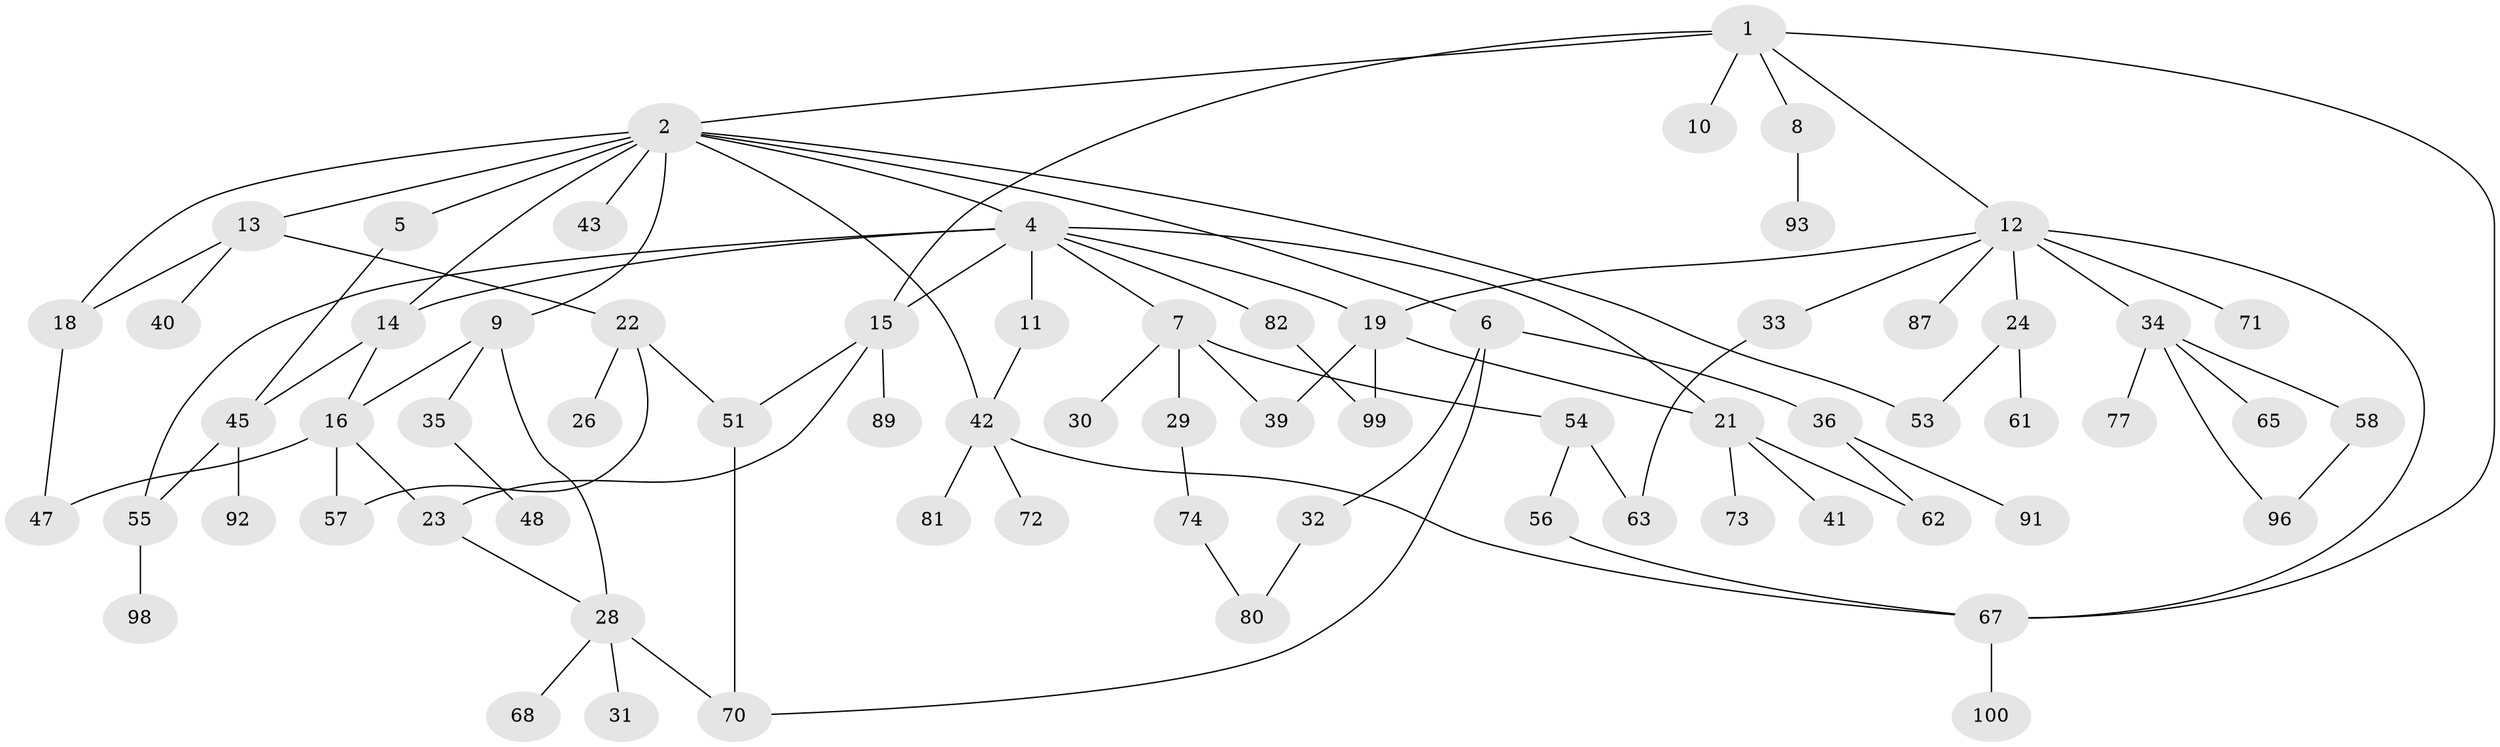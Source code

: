 // original degree distribution, {6: 0.02, 3: 0.2, 10: 0.01, 9: 0.02, 2: 0.31, 4: 0.08, 1: 0.31, 5: 0.05}
// Generated by graph-tools (version 1.1) at 2025/38/02/21/25 10:38:51]
// undirected, 70 vertices, 95 edges
graph export_dot {
graph [start="1"]
  node [color=gray90,style=filled];
  1 [super="+38"];
  2 [super="+3"];
  4;
  5;
  6;
  7 [super="+20"];
  8 [super="+60"];
  9;
  10;
  11 [super="+44"];
  12 [super="+75"];
  13 [super="+85"];
  14 [super="+17"];
  15 [super="+49"];
  16 [super="+52"];
  18 [super="+25"];
  19 [super="+27"];
  21 [super="+37"];
  22 [super="+79"];
  23 [super="+86"];
  24;
  26;
  28 [super="+69"];
  29;
  30 [super="+90"];
  31;
  32;
  33 [super="+97"];
  34;
  35;
  36 [super="+59"];
  39;
  40 [super="+84"];
  41;
  42 [super="+46"];
  43;
  45 [super="+95"];
  47 [super="+50"];
  48 [super="+94"];
  51 [super="+78"];
  53;
  54 [super="+66"];
  55 [super="+76"];
  56;
  57;
  58 [super="+64"];
  61;
  62;
  63;
  65;
  67 [super="+88"];
  68;
  70 [super="+83"];
  71;
  72;
  73;
  74;
  77;
  80;
  81;
  82;
  87;
  89;
  91;
  92;
  93;
  96;
  98;
  99;
  100;
  1 -- 2;
  1 -- 8;
  1 -- 10;
  1 -- 12;
  1 -- 67;
  1 -- 15;
  2 -- 4;
  2 -- 5;
  2 -- 6;
  2 -- 9;
  2 -- 42;
  2 -- 43;
  2 -- 13;
  2 -- 14;
  2 -- 18;
  2 -- 53;
  4 -- 7;
  4 -- 11;
  4 -- 15;
  4 -- 19;
  4 -- 55;
  4 -- 82;
  4 -- 21;
  4 -- 14;
  5 -- 45;
  6 -- 32;
  6 -- 36;
  6 -- 70;
  7 -- 29;
  7 -- 30;
  7 -- 39;
  7 -- 54;
  8 -- 93;
  9 -- 16;
  9 -- 28;
  9 -- 35;
  11 -- 42;
  12 -- 24;
  12 -- 33;
  12 -- 34;
  12 -- 71;
  12 -- 87;
  12 -- 67;
  12 -- 19;
  13 -- 22;
  13 -- 40;
  13 -- 18;
  14 -- 45;
  14 -- 16;
  15 -- 23;
  15 -- 89;
  15 -- 51;
  16 -- 47;
  16 -- 57;
  16 -- 23;
  18 -- 47;
  19 -- 21;
  19 -- 99;
  19 -- 39;
  21 -- 73;
  21 -- 41;
  21 -- 62;
  22 -- 26;
  22 -- 57;
  22 -- 51;
  23 -- 28;
  24 -- 61;
  24 -- 53;
  28 -- 31;
  28 -- 68;
  28 -- 70;
  29 -- 74;
  32 -- 80;
  33 -- 63;
  34 -- 58;
  34 -- 65;
  34 -- 77;
  34 -- 96;
  35 -- 48;
  36 -- 91;
  36 -- 62;
  42 -- 81;
  42 -- 67;
  42 -- 72;
  45 -- 92;
  45 -- 55;
  51 -- 70;
  54 -- 56;
  54 -- 63;
  55 -- 98;
  56 -- 67;
  58 -- 96;
  67 -- 100;
  74 -- 80;
  82 -- 99;
}
